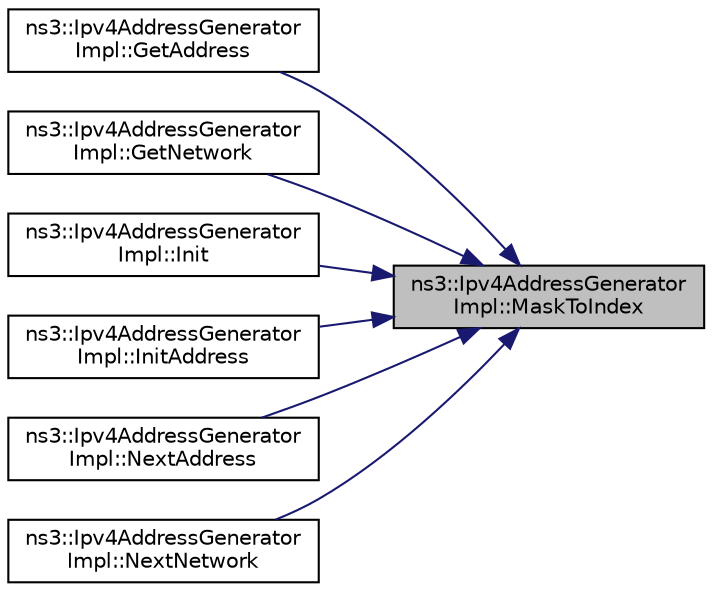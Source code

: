 digraph "ns3::Ipv4AddressGeneratorImpl::MaskToIndex"
{
 // LATEX_PDF_SIZE
  edge [fontname="Helvetica",fontsize="10",labelfontname="Helvetica",labelfontsize="10"];
  node [fontname="Helvetica",fontsize="10",shape=record];
  rankdir="RL";
  Node1 [label="ns3::Ipv4AddressGenerator\lImpl::MaskToIndex",height=0.2,width=0.4,color="black", fillcolor="grey75", style="filled", fontcolor="black",tooltip="Create an index number for the network mask."];
  Node1 -> Node2 [dir="back",color="midnightblue",fontsize="10",style="solid",fontname="Helvetica"];
  Node2 [label="ns3::Ipv4AddressGenerator\lImpl::GetAddress",height=0.2,width=0.4,color="black", fillcolor="white", style="filled",URL="$classns3_1_1_ipv4_address_generator_impl.html#a1886cabc8860936d6e66440889300243",tooltip="Get the Ipv4Address that will be allocated upon NextAddress ()"];
  Node1 -> Node3 [dir="back",color="midnightblue",fontsize="10",style="solid",fontname="Helvetica"];
  Node3 [label="ns3::Ipv4AddressGenerator\lImpl::GetNetwork",height=0.2,width=0.4,color="black", fillcolor="white", style="filled",URL="$classns3_1_1_ipv4_address_generator_impl.html#a0efd05c51632b041b661bcb2b318f213",tooltip="Get the current network of the given Ipv4Mask."];
  Node1 -> Node4 [dir="back",color="midnightblue",fontsize="10",style="solid",fontname="Helvetica"];
  Node4 [label="ns3::Ipv4AddressGenerator\lImpl::Init",height=0.2,width=0.4,color="black", fillcolor="white", style="filled",URL="$classns3_1_1_ipv4_address_generator_impl.html#a48561b86bd2a9e03b4b057fd08074ac0",tooltip="Initialise the base network, mask and address for the generator."];
  Node1 -> Node5 [dir="back",color="midnightblue",fontsize="10",style="solid",fontname="Helvetica"];
  Node5 [label="ns3::Ipv4AddressGenerator\lImpl::InitAddress",height=0.2,width=0.4,color="black", fillcolor="white", style="filled",URL="$classns3_1_1_ipv4_address_generator_impl.html#a8101796261db946932e55274a623cfb9",tooltip="Set the address for the given mask."];
  Node1 -> Node6 [dir="back",color="midnightblue",fontsize="10",style="solid",fontname="Helvetica"];
  Node6 [label="ns3::Ipv4AddressGenerator\lImpl::NextAddress",height=0.2,width=0.4,color="black", fillcolor="white", style="filled",URL="$classns3_1_1_ipv4_address_generator_impl.html#afd9029e16d648beea57a7b0b960e0264",tooltip="Allocate the next Ipv4Address for the configured network and mask."];
  Node1 -> Node7 [dir="back",color="midnightblue",fontsize="10",style="solid",fontname="Helvetica"];
  Node7 [label="ns3::Ipv4AddressGenerator\lImpl::NextNetwork",height=0.2,width=0.4,color="black", fillcolor="white", style="filled",URL="$classns3_1_1_ipv4_address_generator_impl.html#aff19f7b39bbc6801b7ff31c56c45a9f2",tooltip="Get the next network according to the given Ipv4Mask."];
}
